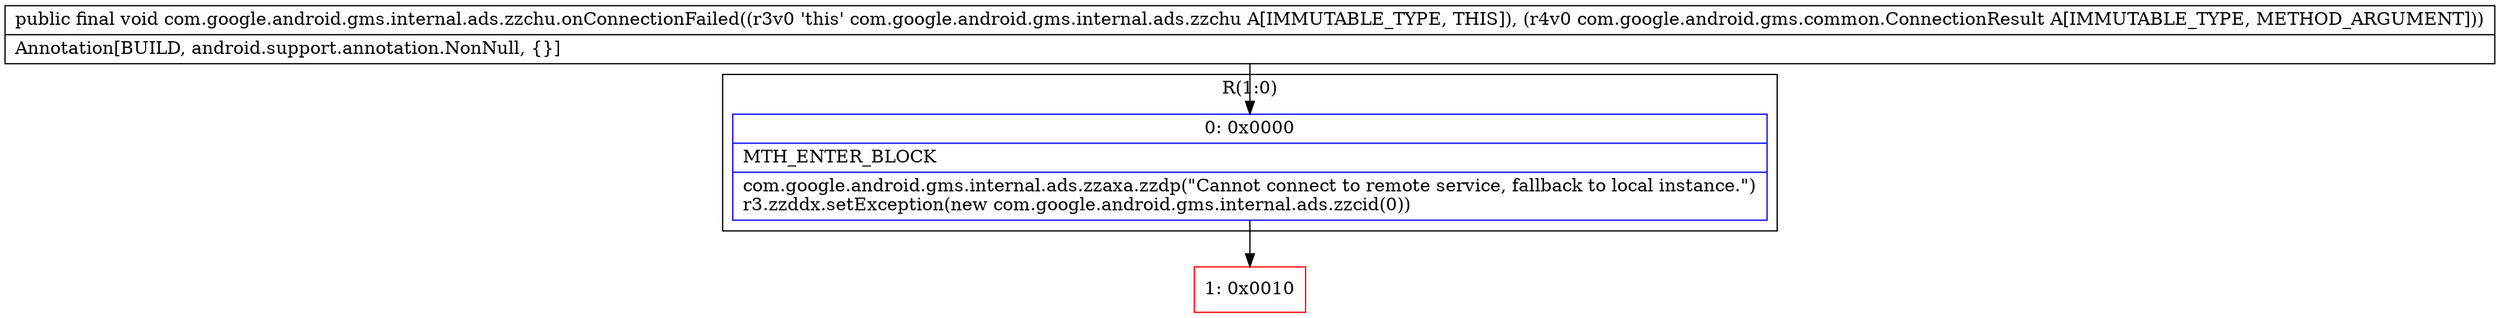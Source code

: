 digraph "CFG forcom.google.android.gms.internal.ads.zzchu.onConnectionFailed(Lcom\/google\/android\/gms\/common\/ConnectionResult;)V" {
subgraph cluster_Region_1199040709 {
label = "R(1:0)";
node [shape=record,color=blue];
Node_0 [shape=record,label="{0\:\ 0x0000|MTH_ENTER_BLOCK\l|com.google.android.gms.internal.ads.zzaxa.zzdp(\"Cannot connect to remote service, fallback to local instance.\")\lr3.zzddx.setException(new com.google.android.gms.internal.ads.zzcid(0))\l}"];
}
Node_1 [shape=record,color=red,label="{1\:\ 0x0010}"];
MethodNode[shape=record,label="{public final void com.google.android.gms.internal.ads.zzchu.onConnectionFailed((r3v0 'this' com.google.android.gms.internal.ads.zzchu A[IMMUTABLE_TYPE, THIS]), (r4v0 com.google.android.gms.common.ConnectionResult A[IMMUTABLE_TYPE, METHOD_ARGUMENT]))  | Annotation[BUILD, android.support.annotation.NonNull, \{\}]\l}"];
MethodNode -> Node_0;
Node_0 -> Node_1;
}

